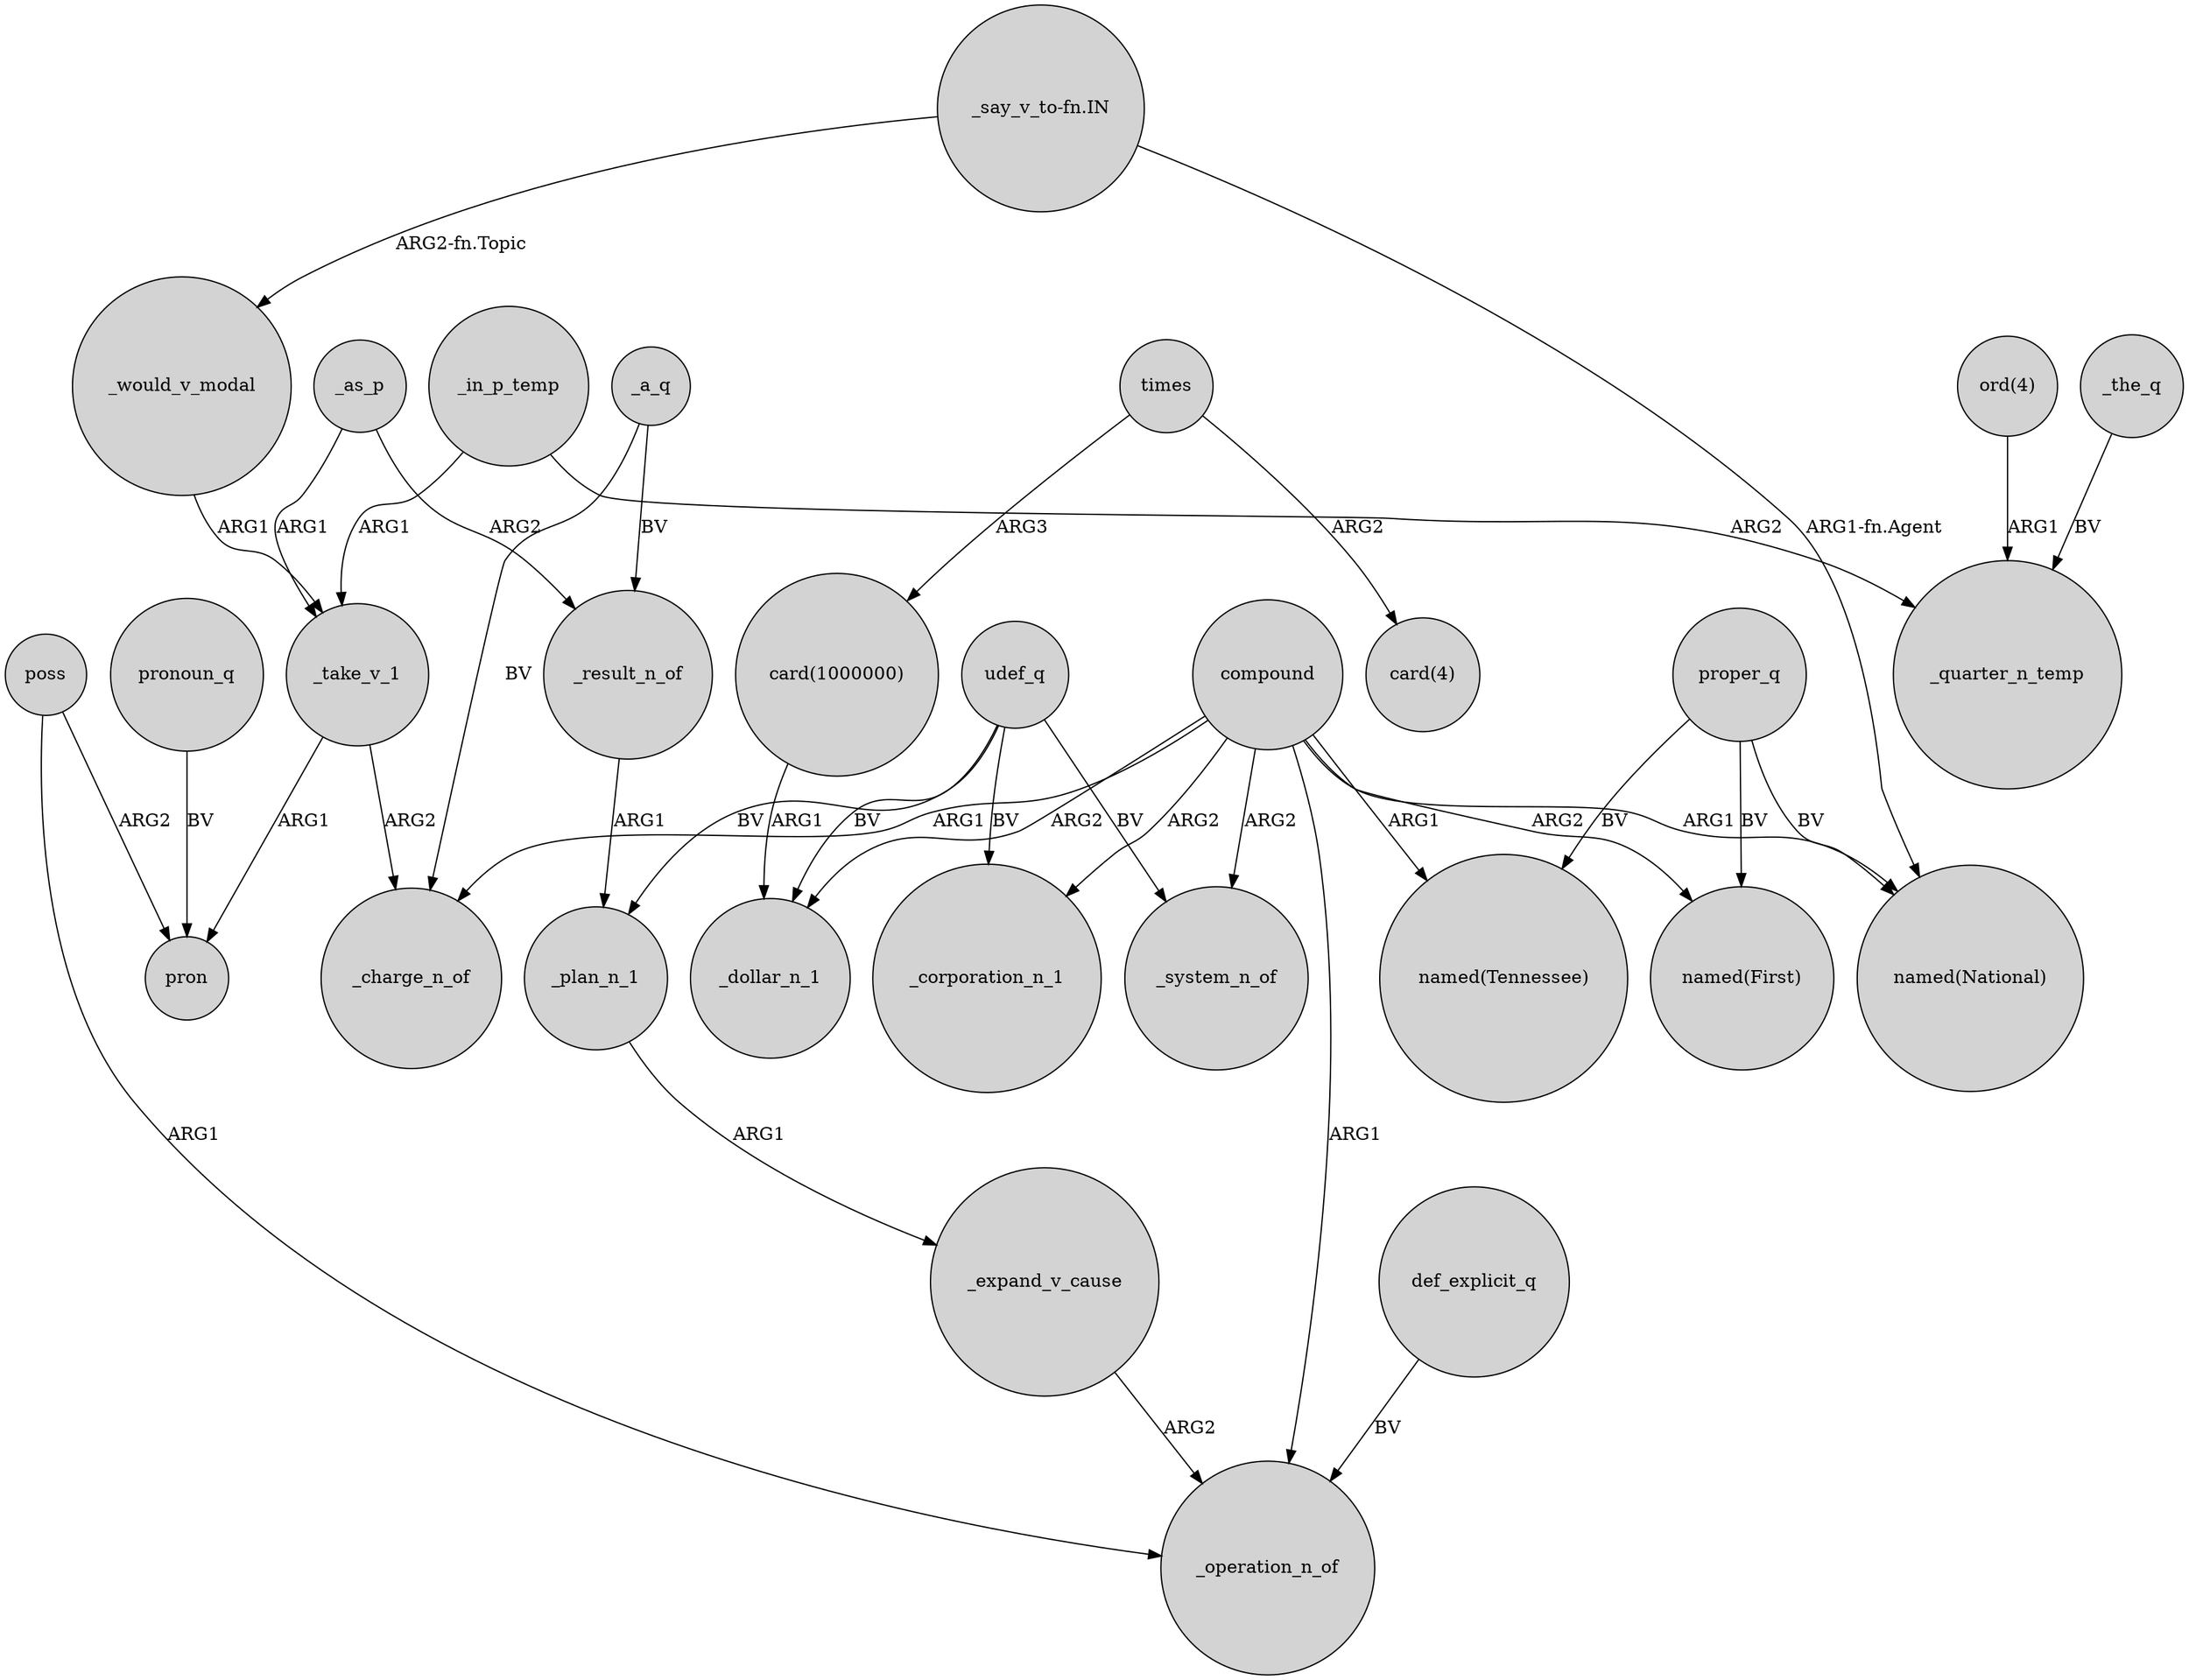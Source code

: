 digraph {
	node [shape=circle style=filled]
	"_say_v_to-fn.IN" -> _would_v_modal [label="ARG2-fn.Topic"]
	compound -> _operation_n_of [label=ARG1]
	"card(1000000)" -> _dollar_n_1 [label=ARG1]
	poss -> pron [label=ARG2]
	_expand_v_cause -> _operation_n_of [label=ARG2]
	poss -> _operation_n_of [label=ARG1]
	compound -> _system_n_of [label=ARG2]
	"ord(4)" -> _quarter_n_temp [label=ARG1]
	_a_q -> _charge_n_of [label=BV]
	compound -> _corporation_n_1 [label=ARG2]
	_the_q -> _quarter_n_temp [label=BV]
	proper_q -> "named(First)" [label=BV]
	_would_v_modal -> _take_v_1 [label=ARG1]
	_a_q -> _result_n_of [label=BV]
	udef_q -> _system_n_of [label=BV]
	compound -> "named(First)" [label=ARG2]
	_take_v_1 -> pron [label=ARG1]
	compound -> "named(Tennessee)" [label=ARG1]
	_in_p_temp -> _quarter_n_temp [label=ARG2]
	pronoun_q -> pron [label=BV]
	"_say_v_to-fn.IN" -> "named(National)" [label="ARG1-fn.Agent"]
	udef_q -> _corporation_n_1 [label=BV]
	_as_p -> _result_n_of [label=ARG2]
	def_explicit_q -> _operation_n_of [label=BV]
	_result_n_of -> _plan_n_1 [label=ARG1]
	times -> "card(4)" [label=ARG2]
	times -> "card(1000000)" [label=ARG3]
	compound -> _charge_n_of [label=ARG1]
	udef_q -> _plan_n_1 [label=BV]
	_plan_n_1 -> _expand_v_cause [label=ARG1]
	_as_p -> _take_v_1 [label=ARG1]
	_in_p_temp -> _take_v_1 [label=ARG1]
	proper_q -> "named(Tennessee)" [label=BV]
	proper_q -> "named(National)" [label=BV]
	compound -> "named(National)" [label=ARG1]
	compound -> _dollar_n_1 [label=ARG2]
	udef_q -> _dollar_n_1 [label=BV]
	_take_v_1 -> _charge_n_of [label=ARG2]
}

